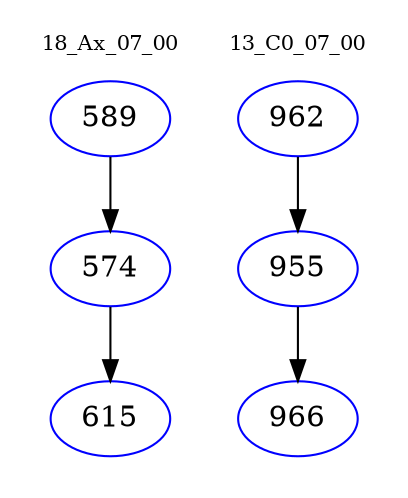 digraph{
subgraph cluster_0 {
color = white
label = "18_Ax_07_00";
fontsize=10;
T0_589 [label="589", color="blue"]
T0_589 -> T0_574 [color="black"]
T0_574 [label="574", color="blue"]
T0_574 -> T0_615 [color="black"]
T0_615 [label="615", color="blue"]
}
subgraph cluster_1 {
color = white
label = "13_C0_07_00";
fontsize=10;
T1_962 [label="962", color="blue"]
T1_962 -> T1_955 [color="black"]
T1_955 [label="955", color="blue"]
T1_955 -> T1_966 [color="black"]
T1_966 [label="966", color="blue"]
}
}
